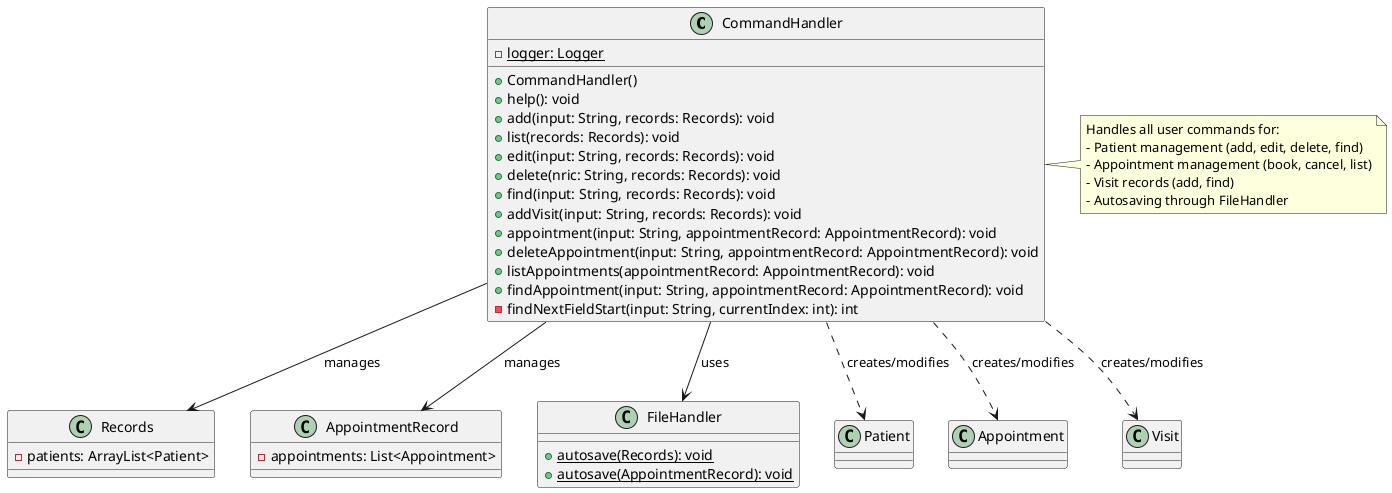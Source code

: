 @startuml
'https://plantuml.com/class-diagram

class CommandHandler {
    -{static} logger: Logger
    +CommandHandler()
    +help(): void
    +add(input: String, records: Records): void
    +list(records: Records): void
    +edit(input: String, records: Records): void
    +delete(nric: String, records: Records): void
    +find(input: String, records: Records): void
    +addVisit(input: String, records: Records): void
    +appointment(input: String, appointmentRecord: AppointmentRecord): void
    +deleteAppointment(input: String, appointmentRecord: AppointmentRecord): void
    +listAppointments(appointmentRecord: AppointmentRecord): void
    +findAppointment(input: String, appointmentRecord: AppointmentRecord): void
    -findNextFieldStart(input: String, currentIndex: int): int
}

class Records {
    -patients: ArrayList<Patient>
}

class AppointmentRecord {
    -appointments: List<Appointment>
}

class FileHandler {
    +{static} autosave(Records): void
    +{static} autosave(AppointmentRecord): void
}

CommandHandler --> Records: manages
CommandHandler --> AppointmentRecord: manages
CommandHandler --> FileHandler: uses
CommandHandler ..> Patient: creates/modifies
CommandHandler ..> Appointment: creates/modifies
CommandHandler ..> Visit: creates/modifies

note right of CommandHandler
  Handles all user commands for:
  - Patient management (add, edit, delete, find)
  - Appointment management (book, cancel, list)
  - Visit records (add, find)
  - Autosaving through FileHandler
end note

@enduml